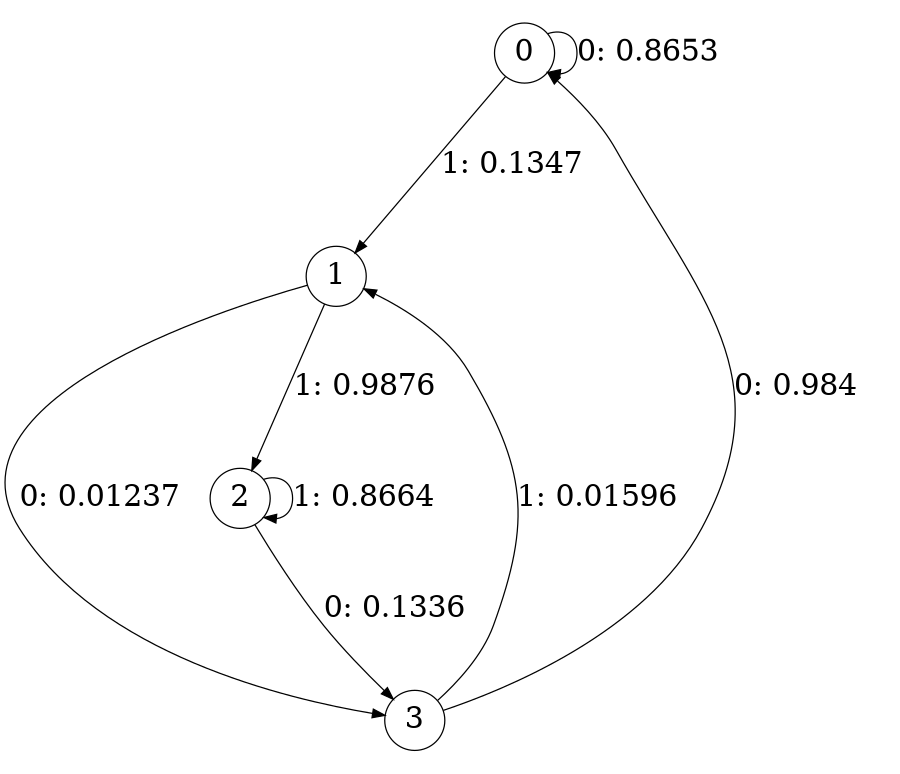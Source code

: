 digraph "ch3_random_short_L2" {
size = "6,8.5";
ratio = "fill";
node [shape = circle];
node [fontsize = 24];
edge [fontsize = 24];
0 -> 0 [label = "0: 0.8653   "];
0 -> 1 [label = "1: 0.1347   "];
1 -> 3 [label = "0: 0.01237  "];
1 -> 2 [label = "1: 0.9876   "];
2 -> 3 [label = "0: 0.1336   "];
2 -> 2 [label = "1: 0.8664   "];
3 -> 0 [label = "0: 0.984    "];
3 -> 1 [label = "1: 0.01596  "];
}